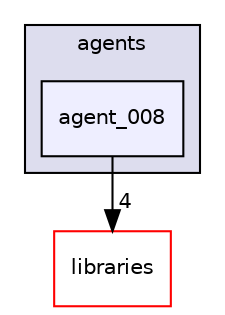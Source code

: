 digraph "agent_008" {
  compound=true
  node [ fontsize="10", fontname="Helvetica"];
  edge [ labelfontsize="10", labelfontname="Helvetica"];
  subgraph clusterdir_de2ddffd02070d381f43b5b22cb08a64 {
    graph [ bgcolor="#ddddee", pencolor="black", label="agents" fontname="Helvetica", fontsize="10", URL="dir_de2ddffd02070d381f43b5b22cb08a64.html"]
  dir_fe7a18ad938dd96e26e16a474abaa72f [shape=box, label="agent_008", style="filled", fillcolor="#eeeeff", pencolor="black", URL="dir_fe7a18ad938dd96e26e16a474abaa72f.html"];
  }
  dir_bc0718b08fb2015b8e59c47b2805f60c [shape=box label="libraries" fillcolor="white" style="filled" color="red" URL="dir_bc0718b08fb2015b8e59c47b2805f60c.html"];
  dir_fe7a18ad938dd96e26e16a474abaa72f->dir_bc0718b08fb2015b8e59c47b2805f60c [headlabel="4", labeldistance=1.5 headhref="dir_000014_000000.html"];
}
